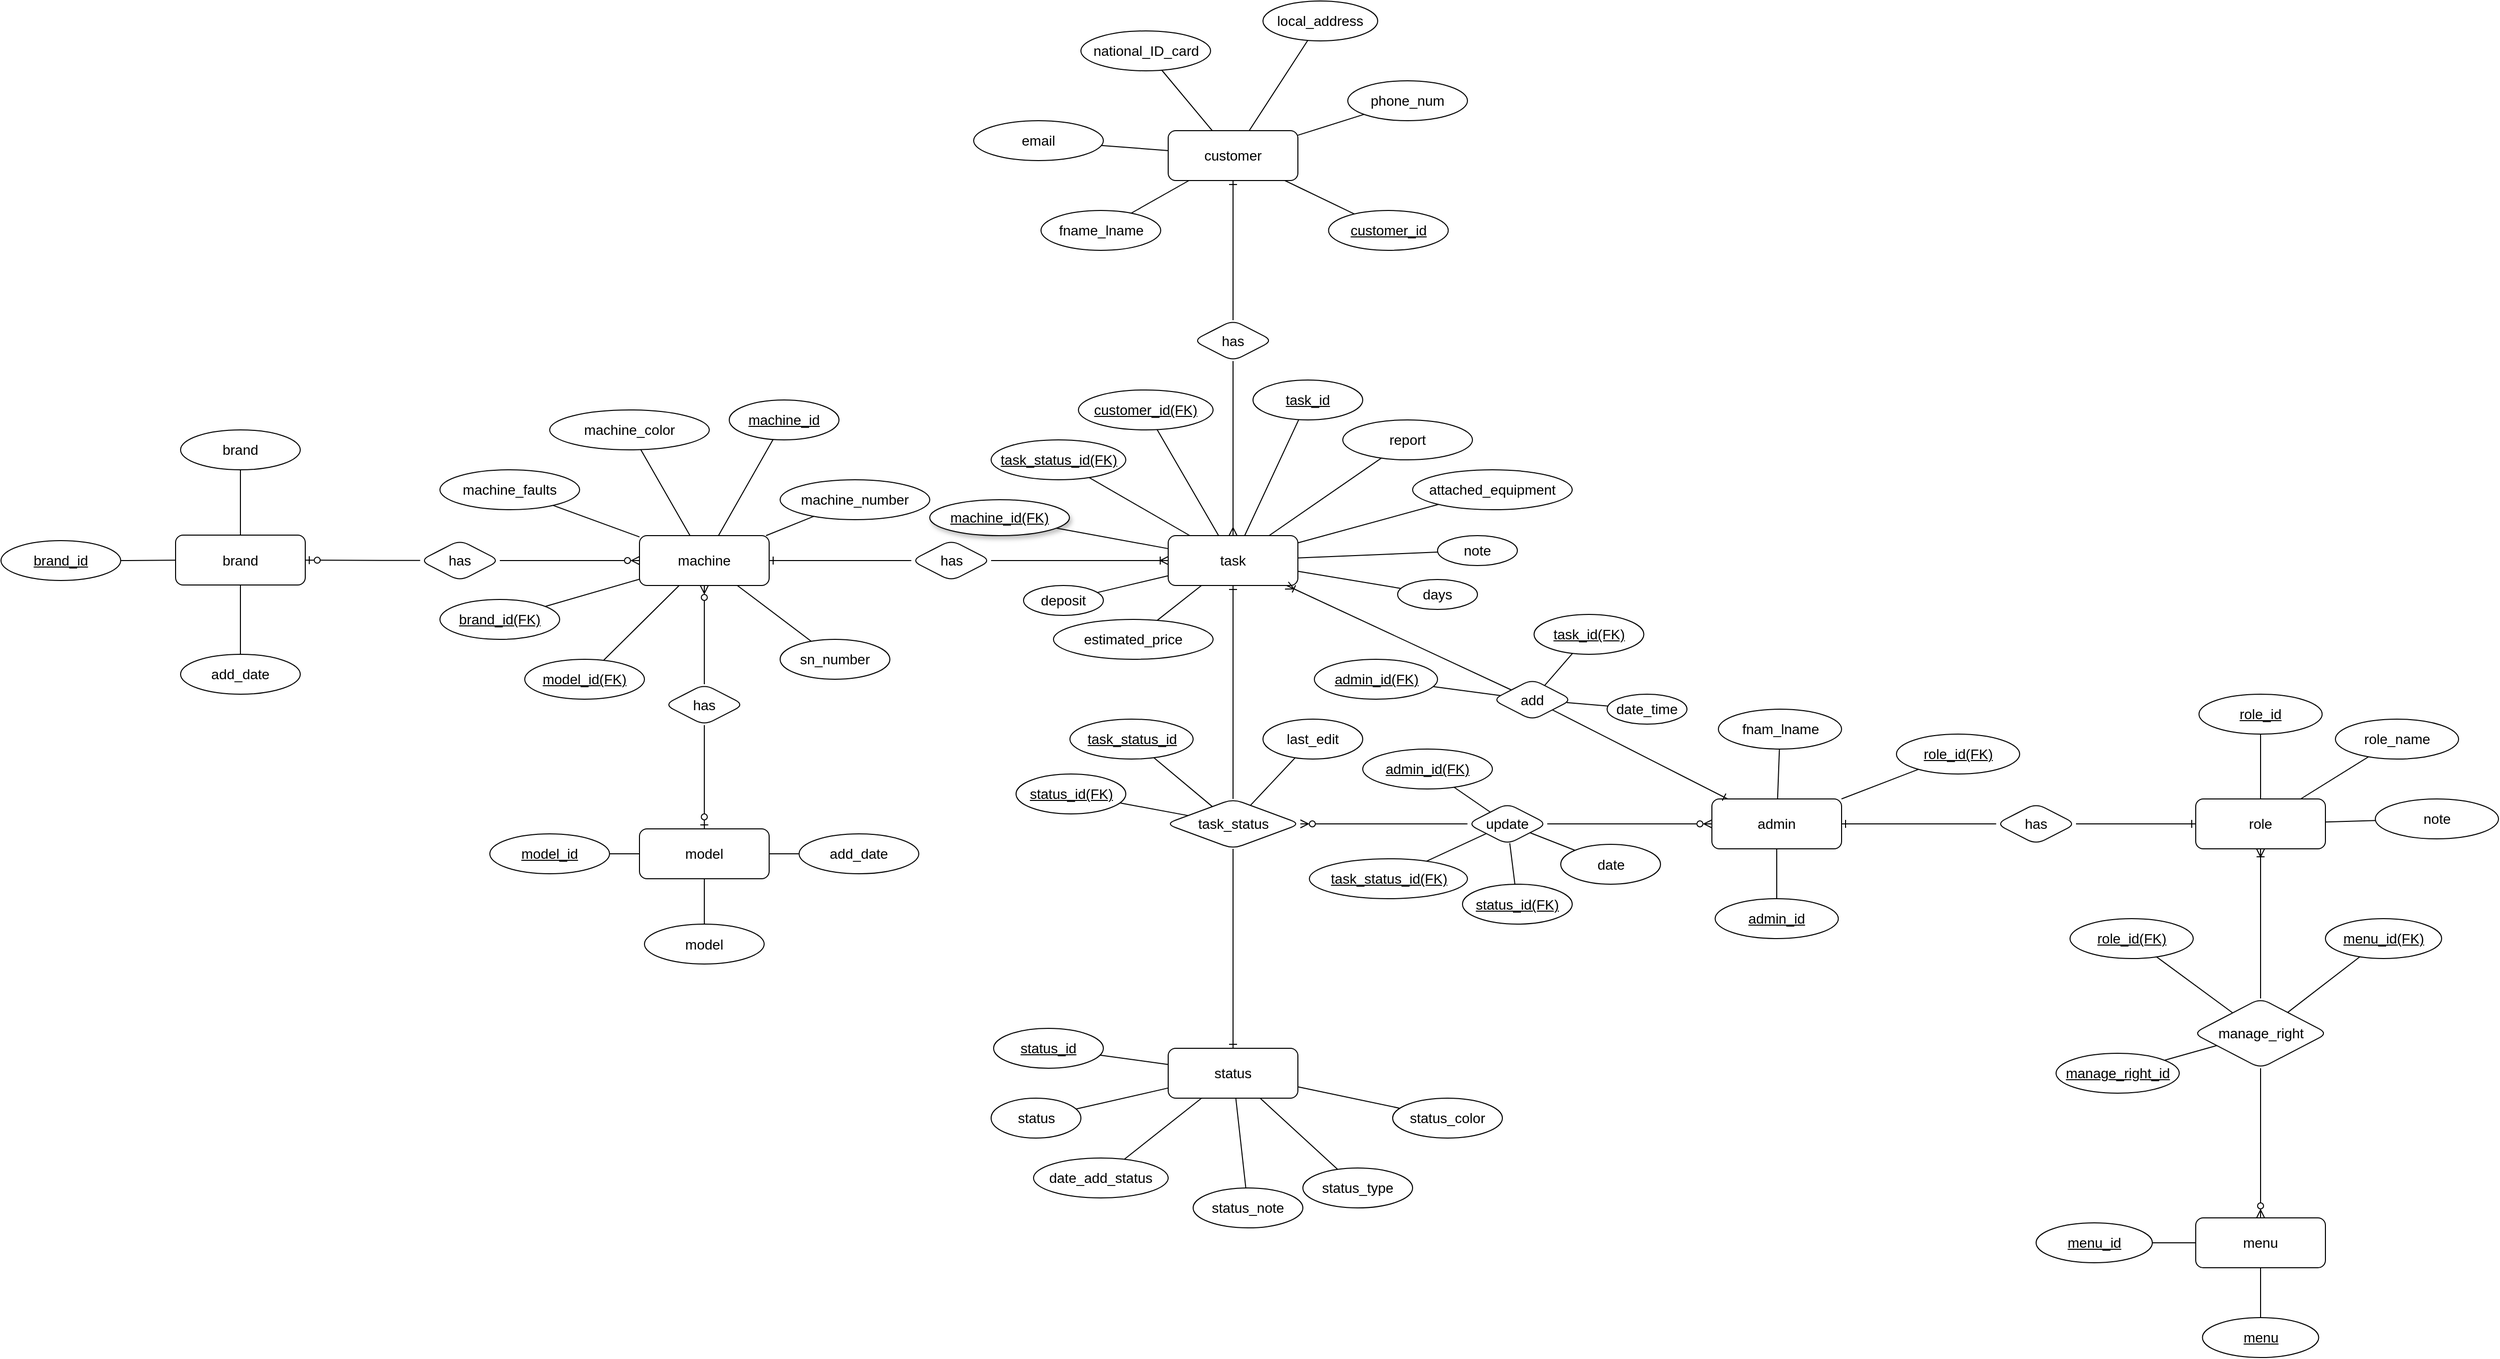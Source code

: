 <mxfile version="24.8.3">
  <diagram name="หน้า-1" id="bEHStn2Qp7AXo9cLhg0g">
    <mxGraphModel dx="3163" dy="2046" grid="1" gridSize="10" guides="1" tooltips="1" connect="1" arrows="1" fold="1" page="1" pageScale="1" pageWidth="827" pageHeight="1169" math="0" shadow="0">
      <root>
        <mxCell id="0" />
        <mxCell id="1" parent="0" />
        <mxCell id="3nT-7Pns8KFiEZO97VZz-51" style="rounded=0;orthogonalLoop=1;jettySize=auto;html=1;startArrow=ERone;startFill=0;endArrow=none;endFill=0;" parent="1" source="3nT-7Pns8KFiEZO97VZz-2" target="3nT-7Pns8KFiEZO97VZz-40" edge="1">
          <mxGeometry relative="1" as="geometry" />
        </mxCell>
        <mxCell id="3nT-7Pns8KFiEZO97VZz-2" value="machine" style="rounded=1;whiteSpace=wrap;html=1;fontSize=14;" parent="1" vertex="1">
          <mxGeometry x="-820" y="-574" width="130" height="50" as="geometry" />
        </mxCell>
        <mxCell id="3nT-7Pns8KFiEZO97VZz-20" style="rounded=0;orthogonalLoop=1;jettySize=auto;html=1;endArrow=none;endFill=0;" parent="1" source="3nT-7Pns8KFiEZO97VZz-3" target="3nT-7Pns8KFiEZO97VZz-2" edge="1">
          <mxGeometry relative="1" as="geometry" />
        </mxCell>
        <mxCell id="3nT-7Pns8KFiEZO97VZz-3" value="brand_id(FK)" style="ellipse;whiteSpace=wrap;html=1;fontSize=14;fontStyle=4" parent="1" vertex="1">
          <mxGeometry x="-1020" y="-510" width="120" height="40" as="geometry" />
        </mxCell>
        <mxCell id="3nT-7Pns8KFiEZO97VZz-21" style="rounded=0;orthogonalLoop=1;jettySize=auto;html=1;endArrow=none;endFill=0;" parent="1" source="3nT-7Pns8KFiEZO97VZz-7" target="3nT-7Pns8KFiEZO97VZz-2" edge="1">
          <mxGeometry relative="1" as="geometry" />
        </mxCell>
        <mxCell id="3nT-7Pns8KFiEZO97VZz-7" value="model_id(FK)" style="ellipse;whiteSpace=wrap;html=1;fontSize=14;fontStyle=4" parent="1" vertex="1">
          <mxGeometry x="-935" y="-450" width="120" height="40" as="geometry" />
        </mxCell>
        <mxCell id="3nT-7Pns8KFiEZO97VZz-56" style="rounded=0;orthogonalLoop=1;jettySize=auto;html=1;endArrow=none;endFill=0;" parent="1" source="3nT-7Pns8KFiEZO97VZz-8" target="3nT-7Pns8KFiEZO97VZz-28" edge="1">
          <mxGeometry relative="1" as="geometry" />
        </mxCell>
        <mxCell id="3nT-7Pns8KFiEZO97VZz-8" value="report" style="ellipse;whiteSpace=wrap;html=1;fontSize=14;" parent="1" vertex="1">
          <mxGeometry x="-115" y="-690" width="130" height="40" as="geometry" />
        </mxCell>
        <mxCell id="3nT-7Pns8KFiEZO97VZz-47" style="rounded=0;orthogonalLoop=1;jettySize=auto;html=1;endArrow=none;endFill=0;startArrow=ERone;startFill=0;" parent="1" source="3nT-7Pns8KFiEZO97VZz-9" target="3nT-7Pns8KFiEZO97VZz-45" edge="1">
          <mxGeometry relative="1" as="geometry" />
        </mxCell>
        <mxCell id="3nT-7Pns8KFiEZO97VZz-9" value="customer" style="rounded=1;whiteSpace=wrap;html=1;fontSize=14;" parent="1" vertex="1">
          <mxGeometry x="-290" y="-980" width="130" height="50" as="geometry" />
        </mxCell>
        <mxCell id="3nT-7Pns8KFiEZO97VZz-17" style="rounded=0;orthogonalLoop=1;jettySize=auto;html=1;endArrow=none;endFill=0;" parent="1" source="3nT-7Pns8KFiEZO97VZz-10" target="3nT-7Pns8KFiEZO97VZz-9" edge="1">
          <mxGeometry relative="1" as="geometry" />
        </mxCell>
        <mxCell id="3nT-7Pns8KFiEZO97VZz-10" value="phone_num" style="ellipse;whiteSpace=wrap;html=1;fontSize=14;" parent="1" vertex="1">
          <mxGeometry x="-110" y="-1030" width="120" height="40" as="geometry" />
        </mxCell>
        <mxCell id="3nT-7Pns8KFiEZO97VZz-16" style="rounded=0;orthogonalLoop=1;jettySize=auto;html=1;endArrow=none;endFill=0;" parent="1" source="3nT-7Pns8KFiEZO97VZz-11" target="3nT-7Pns8KFiEZO97VZz-9" edge="1">
          <mxGeometry relative="1" as="geometry" />
        </mxCell>
        <mxCell id="3nT-7Pns8KFiEZO97VZz-11" value="fname_lname" style="ellipse;whiteSpace=wrap;html=1;fontSize=14;" parent="1" vertex="1">
          <mxGeometry x="-417.5" y="-900" width="120" height="40" as="geometry" />
        </mxCell>
        <mxCell id="3nT-7Pns8KFiEZO97VZz-19" style="rounded=0;orthogonalLoop=1;jettySize=auto;html=1;endArrow=none;endFill=0;" parent="1" source="3nT-7Pns8KFiEZO97VZz-12" target="3nT-7Pns8KFiEZO97VZz-9" edge="1">
          <mxGeometry relative="1" as="geometry" />
        </mxCell>
        <mxCell id="3nT-7Pns8KFiEZO97VZz-12" value="national_ID_card" style="ellipse;whiteSpace=wrap;html=1;fontSize=14;" parent="1" vertex="1">
          <mxGeometry x="-377.5" y="-1080" width="130" height="40" as="geometry" />
        </mxCell>
        <mxCell id="3nT-7Pns8KFiEZO97VZz-18" style="rounded=0;orthogonalLoop=1;jettySize=auto;html=1;endArrow=none;endFill=0;" parent="1" source="3nT-7Pns8KFiEZO97VZz-13" target="3nT-7Pns8KFiEZO97VZz-9" edge="1">
          <mxGeometry relative="1" as="geometry" />
        </mxCell>
        <mxCell id="3nT-7Pns8KFiEZO97VZz-13" value="email" style="ellipse;whiteSpace=wrap;html=1;fontSize=14;" parent="1" vertex="1">
          <mxGeometry x="-485" y="-990" width="130" height="40" as="geometry" />
        </mxCell>
        <mxCell id="3nT-7Pns8KFiEZO97VZz-15" style="rounded=0;orthogonalLoop=1;jettySize=auto;html=1;endArrow=none;endFill=0;" parent="1" source="3nT-7Pns8KFiEZO97VZz-14" target="3nT-7Pns8KFiEZO97VZz-9" edge="1">
          <mxGeometry relative="1" as="geometry" />
        </mxCell>
        <mxCell id="3nT-7Pns8KFiEZO97VZz-14" value="customer_id" style="ellipse;whiteSpace=wrap;html=1;fontSize=14;fontStyle=4" parent="1" vertex="1">
          <mxGeometry x="-129.25" y="-900" width="120" height="40" as="geometry" />
        </mxCell>
        <mxCell id="3nT-7Pns8KFiEZO97VZz-24" style="rounded=0;orthogonalLoop=1;jettySize=auto;html=1;endArrow=none;endFill=0;" parent="1" source="3nT-7Pns8KFiEZO97VZz-23" target="3nT-7Pns8KFiEZO97VZz-2" edge="1">
          <mxGeometry relative="1" as="geometry" />
        </mxCell>
        <mxCell id="3nT-7Pns8KFiEZO97VZz-23" value="machine_number" style="ellipse;whiteSpace=wrap;html=1;fontSize=14;" parent="1" vertex="1">
          <mxGeometry x="-679" y="-630" width="150" height="40" as="geometry" />
        </mxCell>
        <mxCell id="3nT-7Pns8KFiEZO97VZz-26" style="rounded=0;orthogonalLoop=1;jettySize=auto;html=1;endArrow=none;endFill=0;" parent="1" source="3nT-7Pns8KFiEZO97VZz-25" target="3nT-7Pns8KFiEZO97VZz-2" edge="1">
          <mxGeometry relative="1" as="geometry" />
        </mxCell>
        <mxCell id="3nT-7Pns8KFiEZO97VZz-25" value="sn_number" style="ellipse;whiteSpace=wrap;html=1;fontSize=14;" parent="1" vertex="1">
          <mxGeometry x="-679" y="-470" width="110" height="40" as="geometry" />
        </mxCell>
        <mxCell id="G6W3cMWP_NpYP4Xh2rJ1-15" style="edgeStyle=none;rounded=0;orthogonalLoop=1;jettySize=auto;html=1;endArrow=none;endFill=0;" parent="1" source="3nT-7Pns8KFiEZO97VZz-27" target="3nT-7Pns8KFiEZO97VZz-28" edge="1">
          <mxGeometry relative="1" as="geometry" />
        </mxCell>
        <mxCell id="3nT-7Pns8KFiEZO97VZz-27" value="attached_equipment" style="ellipse;whiteSpace=wrap;html=1;fontSize=14;" parent="1" vertex="1">
          <mxGeometry x="-45" y="-640" width="160" height="40" as="geometry" />
        </mxCell>
        <mxCell id="3nT-7Pns8KFiEZO97VZz-65" style="rounded=0;orthogonalLoop=1;jettySize=auto;html=1;startArrow=ERone;startFill=0;endArrow=none;endFill=0;" parent="1" source="3nT-7Pns8KFiEZO97VZz-28" target="3nT-7Pns8KFiEZO97VZz-62" edge="1">
          <mxGeometry relative="1" as="geometry" />
        </mxCell>
        <mxCell id="3nT-7Pns8KFiEZO97VZz-28" value="task" style="rounded=1;whiteSpace=wrap;html=1;fontSize=14;" parent="1" vertex="1">
          <mxGeometry x="-290" y="-574" width="130" height="50" as="geometry" />
        </mxCell>
        <mxCell id="3nT-7Pns8KFiEZO97VZz-31" style="rounded=0;orthogonalLoop=1;jettySize=auto;html=1;endArrow=none;endFill=0;" parent="1" source="3nT-7Pns8KFiEZO97VZz-30" target="3nT-7Pns8KFiEZO97VZz-2" edge="1">
          <mxGeometry relative="1" as="geometry" />
        </mxCell>
        <mxCell id="3nT-7Pns8KFiEZO97VZz-30" value="&lt;div style=&quot;text-align: start;&quot;&gt;machine_faults&lt;br&gt;&lt;/div&gt;" style="ellipse;whiteSpace=wrap;html=1;fontSize=14;" parent="1" vertex="1">
          <mxGeometry x="-1020" y="-640" width="140" height="40" as="geometry" />
        </mxCell>
        <mxCell id="3nT-7Pns8KFiEZO97VZz-34" style="rounded=0;orthogonalLoop=1;jettySize=auto;html=1;endArrow=none;endFill=0;" parent="1" source="3nT-7Pns8KFiEZO97VZz-32" target="3nT-7Pns8KFiEZO97VZz-2" edge="1">
          <mxGeometry relative="1" as="geometry" />
        </mxCell>
        <mxCell id="3nT-7Pns8KFiEZO97VZz-32" value="machine_id" style="ellipse;whiteSpace=wrap;html=1;fontSize=14;fontStyle=4" parent="1" vertex="1">
          <mxGeometry x="-730" y="-710" width="110" height="40" as="geometry" />
        </mxCell>
        <mxCell id="3nT-7Pns8KFiEZO97VZz-37" style="rounded=0;orthogonalLoop=1;jettySize=auto;html=1;endArrow=none;endFill=0;" parent="1" source="3nT-7Pns8KFiEZO97VZz-35" target="3nT-7Pns8KFiEZO97VZz-28" edge="1">
          <mxGeometry relative="1" as="geometry" />
        </mxCell>
        <mxCell id="3nT-7Pns8KFiEZO97VZz-35" value="task_id" style="ellipse;whiteSpace=wrap;html=1;fontSize=14;fontStyle=4" parent="1" vertex="1">
          <mxGeometry x="-205" y="-730" width="110" height="40" as="geometry" />
        </mxCell>
        <mxCell id="3nT-7Pns8KFiEZO97VZz-39" style="rounded=0;orthogonalLoop=1;jettySize=auto;html=1;endArrow=none;endFill=0;" parent="1" source="3nT-7Pns8KFiEZO97VZz-38" target="3nT-7Pns8KFiEZO97VZz-2" edge="1">
          <mxGeometry relative="1" as="geometry" />
        </mxCell>
        <mxCell id="3nT-7Pns8KFiEZO97VZz-38" value="machine_color" style="ellipse;whiteSpace=wrap;html=1;fontSize=14;" parent="1" vertex="1">
          <mxGeometry x="-910" y="-700" width="160" height="40" as="geometry" />
        </mxCell>
        <mxCell id="3nT-7Pns8KFiEZO97VZz-42" style="rounded=0;orthogonalLoop=1;jettySize=auto;html=1;endArrow=ERoneToMany;endFill=0;" parent="1" source="3nT-7Pns8KFiEZO97VZz-40" target="3nT-7Pns8KFiEZO97VZz-28" edge="1">
          <mxGeometry relative="1" as="geometry" />
        </mxCell>
        <mxCell id="3nT-7Pns8KFiEZO97VZz-40" value="has" style="rhombus;whiteSpace=wrap;html=1;fontSize=14;rounded=1;" parent="1" vertex="1">
          <mxGeometry x="-547.5" y="-569.5" width="80" height="41" as="geometry" />
        </mxCell>
        <mxCell id="3nT-7Pns8KFiEZO97VZz-58" style="rounded=0;orthogonalLoop=1;jettySize=auto;html=1;endArrow=none;endFill=0;" parent="1" source="3nT-7Pns8KFiEZO97VZz-43" target="3nT-7Pns8KFiEZO97VZz-28" edge="1">
          <mxGeometry relative="1" as="geometry" />
        </mxCell>
        <mxCell id="3nT-7Pns8KFiEZO97VZz-43" value="note" style="ellipse;whiteSpace=wrap;html=1;fontSize=14;" parent="1" vertex="1">
          <mxGeometry x="-20" y="-574" width="80" height="30" as="geometry" />
        </mxCell>
        <mxCell id="3nT-7Pns8KFiEZO97VZz-48" style="rounded=0;orthogonalLoop=1;jettySize=auto;html=1;endArrow=ERmany;endFill=0;" parent="1" source="3nT-7Pns8KFiEZO97VZz-45" target="3nT-7Pns8KFiEZO97VZz-28" edge="1">
          <mxGeometry relative="1" as="geometry" />
        </mxCell>
        <mxCell id="3nT-7Pns8KFiEZO97VZz-45" value="has" style="rhombus;whiteSpace=wrap;html=1;fontSize=14;rounded=1;" parent="1" vertex="1">
          <mxGeometry x="-265" y="-790" width="80" height="41" as="geometry" />
        </mxCell>
        <mxCell id="3nT-7Pns8KFiEZO97VZz-54" style="rounded=0;orthogonalLoop=1;jettySize=auto;html=1;endArrow=none;endFill=0;" parent="1" source="3nT-7Pns8KFiEZO97VZz-49" target="3nT-7Pns8KFiEZO97VZz-28" edge="1">
          <mxGeometry relative="1" as="geometry" />
        </mxCell>
        <mxCell id="3nT-7Pns8KFiEZO97VZz-49" value="machine_id(FK)" style="ellipse;whiteSpace=wrap;html=1;fontSize=14;fontStyle=4;shadow=1;" parent="1" vertex="1">
          <mxGeometry x="-529" y="-610" width="140" height="36" as="geometry" />
        </mxCell>
        <mxCell id="3nT-7Pns8KFiEZO97VZz-59" style="rounded=0;orthogonalLoop=1;jettySize=auto;html=1;endArrow=none;endFill=0;" parent="1" source="3nT-7Pns8KFiEZO97VZz-52" target="3nT-7Pns8KFiEZO97VZz-28" edge="1">
          <mxGeometry relative="1" as="geometry" />
        </mxCell>
        <mxCell id="3nT-7Pns8KFiEZO97VZz-52" value="estimated_price" style="ellipse;whiteSpace=wrap;html=1;fontSize=14;" parent="1" vertex="1">
          <mxGeometry x="-405" y="-490" width="160" height="40" as="geometry" />
        </mxCell>
        <mxCell id="3nT-7Pns8KFiEZO97VZz-55" style="rounded=0;orthogonalLoop=1;jettySize=auto;html=1;endArrow=none;endFill=0;" parent="1" source="3nT-7Pns8KFiEZO97VZz-53" target="3nT-7Pns8KFiEZO97VZz-28" edge="1">
          <mxGeometry relative="1" as="geometry" />
        </mxCell>
        <mxCell id="3nT-7Pns8KFiEZO97VZz-53" value="customer_id(FK)" style="ellipse;whiteSpace=wrap;html=1;fontSize=14;fontStyle=4" parent="1" vertex="1">
          <mxGeometry x="-380" y="-720" width="135" height="40" as="geometry" />
        </mxCell>
        <mxCell id="3nT-7Pns8KFiEZO97VZz-62" value="task_status" style="rhombus;whiteSpace=wrap;html=1;fontSize=14;rounded=1;" parent="1" vertex="1">
          <mxGeometry x="-292.5" y="-310" width="135" height="50" as="geometry" />
        </mxCell>
        <mxCell id="3nT-7Pns8KFiEZO97VZz-66" value="status" style="rounded=1;whiteSpace=wrap;html=1;fontSize=14;" parent="1" vertex="1">
          <mxGeometry x="-290" y="-60" width="130" height="50" as="geometry" />
        </mxCell>
        <mxCell id="3nT-7Pns8KFiEZO97VZz-70" style="rounded=0;orthogonalLoop=1;jettySize=auto;html=1;endArrow=ERone;endFill=0;" parent="1" source="3nT-7Pns8KFiEZO97VZz-62" target="3nT-7Pns8KFiEZO97VZz-66" edge="1">
          <mxGeometry relative="1" as="geometry">
            <mxPoint x="-225" y="-109" as="sourcePoint" />
          </mxGeometry>
        </mxCell>
        <mxCell id="3nT-7Pns8KFiEZO97VZz-72" style="rounded=0;orthogonalLoop=1;jettySize=auto;html=1;endArrow=none;endFill=0;" parent="1" source="3nT-7Pns8KFiEZO97VZz-71" target="3nT-7Pns8KFiEZO97VZz-66" edge="1">
          <mxGeometry relative="1" as="geometry" />
        </mxCell>
        <mxCell id="3nT-7Pns8KFiEZO97VZz-71" value="status_id" style="ellipse;whiteSpace=wrap;html=1;fontSize=14;fontStyle=4" parent="1" vertex="1">
          <mxGeometry x="-465" y="-80" width="110" height="40" as="geometry" />
        </mxCell>
        <mxCell id="3nT-7Pns8KFiEZO97VZz-74" style="rounded=0;orthogonalLoop=1;jettySize=auto;html=1;endArrow=none;endFill=0;" parent="1" source="3nT-7Pns8KFiEZO97VZz-73" target="3nT-7Pns8KFiEZO97VZz-62" edge="1">
          <mxGeometry relative="1" as="geometry">
            <mxPoint x="-290" y="-263.556" as="targetPoint" />
          </mxGeometry>
        </mxCell>
        <mxCell id="3nT-7Pns8KFiEZO97VZz-73" value="status_id(FK)" style="ellipse;whiteSpace=wrap;html=1;fontSize=14;fontStyle=4" parent="1" vertex="1">
          <mxGeometry x="-442.5" y="-335" width="110" height="40" as="geometry" />
        </mxCell>
        <mxCell id="3nT-7Pns8KFiEZO97VZz-98" style="edgeStyle=none;rounded=0;orthogonalLoop=1;jettySize=auto;html=1;endArrow=none;endFill=0;" parent="1" source="3nT-7Pns8KFiEZO97VZz-75" target="3nT-7Pns8KFiEZO97VZz-28" edge="1">
          <mxGeometry relative="1" as="geometry" />
        </mxCell>
        <mxCell id="3nT-7Pns8KFiEZO97VZz-75" value="task_status_id(FK)" style="ellipse;whiteSpace=wrap;html=1;fontSize=14;fontStyle=4" parent="1" vertex="1">
          <mxGeometry x="-467.5" y="-670" width="135" height="40" as="geometry" />
        </mxCell>
        <mxCell id="3nT-7Pns8KFiEZO97VZz-77" style="rounded=0;orthogonalLoop=1;jettySize=auto;html=1;endArrow=none;endFill=0;" parent="1" source="3nT-7Pns8KFiEZO97VZz-76" target="3nT-7Pns8KFiEZO97VZz-62" edge="1">
          <mxGeometry relative="1" as="geometry">
            <mxPoint x="-284.583" y="-290" as="targetPoint" />
          </mxGeometry>
        </mxCell>
        <mxCell id="3nT-7Pns8KFiEZO97VZz-76" value="task_status_id" style="ellipse;whiteSpace=wrap;html=1;fontSize=14;fontStyle=4" parent="1" vertex="1">
          <mxGeometry x="-388.5" y="-390" width="123.5" height="40" as="geometry" />
        </mxCell>
        <mxCell id="3nT-7Pns8KFiEZO97VZz-79" style="rounded=0;orthogonalLoop=1;jettySize=auto;html=1;endArrow=none;endFill=0;" parent="1" source="3nT-7Pns8KFiEZO97VZz-78" target="3nT-7Pns8KFiEZO97VZz-66" edge="1">
          <mxGeometry relative="1" as="geometry" />
        </mxCell>
        <mxCell id="3nT-7Pns8KFiEZO97VZz-78" value="status" style="ellipse;whiteSpace=wrap;html=1;fontSize=14;fontStyle=0" parent="1" vertex="1">
          <mxGeometry x="-467.5" y="-10" width="90" height="40" as="geometry" />
        </mxCell>
        <mxCell id="3nT-7Pns8KFiEZO97VZz-81" style="edgeStyle=none;rounded=0;orthogonalLoop=1;jettySize=auto;html=1;endArrow=none;endFill=0;" parent="1" source="3nT-7Pns8KFiEZO97VZz-80" target="3nT-7Pns8KFiEZO97VZz-66" edge="1">
          <mxGeometry relative="1" as="geometry" />
        </mxCell>
        <mxCell id="3nT-7Pns8KFiEZO97VZz-80" value="status_note" style="ellipse;whiteSpace=wrap;html=1;fontSize=14;fontStyle=0" parent="1" vertex="1">
          <mxGeometry x="-265" y="80" width="110" height="40" as="geometry" />
        </mxCell>
        <mxCell id="3nT-7Pns8KFiEZO97VZz-83" style="edgeStyle=none;rounded=0;orthogonalLoop=1;jettySize=auto;html=1;endArrow=none;endFill=0;" parent="1" source="3nT-7Pns8KFiEZO97VZz-82" target="3nT-7Pns8KFiEZO97VZz-66" edge="1">
          <mxGeometry relative="1" as="geometry" />
        </mxCell>
        <mxCell id="3nT-7Pns8KFiEZO97VZz-82" value="date_add_status" style="ellipse;whiteSpace=wrap;html=1;fontSize=14;fontStyle=0" parent="1" vertex="1">
          <mxGeometry x="-425" y="50" width="135" height="40" as="geometry" />
        </mxCell>
        <mxCell id="3nT-7Pns8KFiEZO97VZz-88" style="edgeStyle=none;rounded=0;orthogonalLoop=1;jettySize=auto;html=1;endArrow=none;endFill=0;" parent="1" source="3nT-7Pns8KFiEZO97VZz-86" target="3nT-7Pns8KFiEZO97VZz-66" edge="1">
          <mxGeometry relative="1" as="geometry" />
        </mxCell>
        <mxCell id="3nT-7Pns8KFiEZO97VZz-86" value="status_type" style="ellipse;whiteSpace=wrap;html=1;fontSize=14;fontStyle=0" parent="1" vertex="1">
          <mxGeometry x="-155" y="60" width="110" height="40" as="geometry" />
        </mxCell>
        <mxCell id="3nT-7Pns8KFiEZO97VZz-90" style="edgeStyle=none;rounded=0;orthogonalLoop=1;jettySize=auto;html=1;endArrow=none;endFill=0;" parent="1" source="3nT-7Pns8KFiEZO97VZz-89" target="3nT-7Pns8KFiEZO97VZz-66" edge="1">
          <mxGeometry relative="1" as="geometry" />
        </mxCell>
        <mxCell id="3nT-7Pns8KFiEZO97VZz-89" value="status_color" style="ellipse;whiteSpace=wrap;html=1;fontSize=14;fontStyle=0" parent="1" vertex="1">
          <mxGeometry x="-65" y="-10" width="110" height="40" as="geometry" />
        </mxCell>
        <mxCell id="3nT-7Pns8KFiEZO97VZz-92" style="edgeStyle=none;rounded=0;orthogonalLoop=1;jettySize=auto;html=1;endArrow=none;endFill=0;" parent="1" source="3nT-7Pns8KFiEZO97VZz-91" target="3nT-7Pns8KFiEZO97VZz-62" edge="1">
          <mxGeometry relative="1" as="geometry" />
        </mxCell>
        <mxCell id="3nT-7Pns8KFiEZO97VZz-91" value="last_edit" style="ellipse;whiteSpace=wrap;html=1;fontSize=14;fontStyle=0" parent="1" vertex="1">
          <mxGeometry x="-195" y="-390" width="100" height="40" as="geometry" />
        </mxCell>
        <mxCell id="3nT-7Pns8KFiEZO97VZz-95" style="edgeStyle=none;rounded=0;orthogonalLoop=1;jettySize=auto;html=1;endArrow=none;endFill=0;" parent="1" source="3nT-7Pns8KFiEZO97VZz-94" target="3nT-7Pns8KFiEZO97VZz-28" edge="1">
          <mxGeometry relative="1" as="geometry" />
        </mxCell>
        <mxCell id="3nT-7Pns8KFiEZO97VZz-94" value="deposit" style="ellipse;whiteSpace=wrap;html=1;fontSize=14;" parent="1" vertex="1">
          <mxGeometry x="-435" y="-524" width="80" height="30" as="geometry" />
        </mxCell>
        <mxCell id="3nT-7Pns8KFiEZO97VZz-97" style="edgeStyle=none;rounded=0;orthogonalLoop=1;jettySize=auto;html=1;endArrow=none;endFill=0;" parent="1" source="3nT-7Pns8KFiEZO97VZz-96" target="3nT-7Pns8KFiEZO97VZz-28" edge="1">
          <mxGeometry relative="1" as="geometry" />
        </mxCell>
        <mxCell id="3nT-7Pns8KFiEZO97VZz-96" value="days" style="ellipse;whiteSpace=wrap;html=1;fontSize=14;" parent="1" vertex="1">
          <mxGeometry x="-60" y="-530" width="80" height="30" as="geometry" />
        </mxCell>
        <mxCell id="3nT-7Pns8KFiEZO97VZz-101" value="admin" style="rounded=1;whiteSpace=wrap;html=1;fontSize=14;" parent="1" vertex="1">
          <mxGeometry x="255" y="-310" width="130" height="50" as="geometry" />
        </mxCell>
        <mxCell id="3nT-7Pns8KFiEZO97VZz-146" style="edgeStyle=none;rounded=0;orthogonalLoop=1;jettySize=auto;html=1;endArrow=none;endFill=0;" parent="1" source="3nT-7Pns8KFiEZO97VZz-102" target="3nT-7Pns8KFiEZO97VZz-111" edge="1">
          <mxGeometry relative="1" as="geometry" />
        </mxCell>
        <mxCell id="3nT-7Pns8KFiEZO97VZz-102" value="admin_id(FK)" style="ellipse;whiteSpace=wrap;html=1;fontSize=14;fontStyle=4" parent="1" vertex="1">
          <mxGeometry x="-95" y="-360" width="130" height="40" as="geometry" />
        </mxCell>
        <mxCell id="3nT-7Pns8KFiEZO97VZz-108" style="edgeStyle=none;rounded=0;orthogonalLoop=1;jettySize=auto;html=1;endArrow=none;endFill=0;" parent="1" source="3nT-7Pns8KFiEZO97VZz-105" target="3nT-7Pns8KFiEZO97VZz-101" edge="1">
          <mxGeometry relative="1" as="geometry" />
        </mxCell>
        <mxCell id="3nT-7Pns8KFiEZO97VZz-105" value="admin_id" style="ellipse;whiteSpace=wrap;html=1;fontSize=14;fontStyle=4" parent="1" vertex="1">
          <mxGeometry x="258.25" y="-210" width="123.5" height="40" as="geometry" />
        </mxCell>
        <mxCell id="3nT-7Pns8KFiEZO97VZz-109" style="edgeStyle=none;rounded=0;orthogonalLoop=1;jettySize=auto;html=1;endArrow=none;endFill=0;" parent="1" source="3nT-7Pns8KFiEZO97VZz-106" target="3nT-7Pns8KFiEZO97VZz-101" edge="1">
          <mxGeometry relative="1" as="geometry" />
        </mxCell>
        <mxCell id="3nT-7Pns8KFiEZO97VZz-106" value="fnam_lname" style="ellipse;whiteSpace=wrap;html=1;fontSize=14;fontStyle=0" parent="1" vertex="1">
          <mxGeometry x="261.5" y="-400" width="123.5" height="40" as="geometry" />
        </mxCell>
        <mxCell id="3nT-7Pns8KFiEZO97VZz-113" style="edgeStyle=none;rounded=0;orthogonalLoop=1;jettySize=auto;html=1;endArrow=ERzeroToMany;endFill=0;" parent="1" source="3nT-7Pns8KFiEZO97VZz-111" target="3nT-7Pns8KFiEZO97VZz-101" edge="1">
          <mxGeometry relative="1" as="geometry" />
        </mxCell>
        <mxCell id="3nT-7Pns8KFiEZO97VZz-114" style="edgeStyle=none;rounded=0;orthogonalLoop=1;jettySize=auto;html=1;endArrow=ERzeroToMany;endFill=0;" parent="1" source="3nT-7Pns8KFiEZO97VZz-111" target="3nT-7Pns8KFiEZO97VZz-62" edge="1">
          <mxGeometry relative="1" as="geometry" />
        </mxCell>
        <mxCell id="3nT-7Pns8KFiEZO97VZz-111" value="update" style="rhombus;whiteSpace=wrap;html=1;fontSize=14;rounded=1;" parent="1" vertex="1">
          <mxGeometry x="10" y="-305.5" width="80" height="41" as="geometry" />
        </mxCell>
        <mxCell id="3nT-7Pns8KFiEZO97VZz-116" style="edgeStyle=none;rounded=0;orthogonalLoop=1;jettySize=auto;html=1;endArrow=none;endFill=0;" parent="1" source="3nT-7Pns8KFiEZO97VZz-115" target="3nT-7Pns8KFiEZO97VZz-101" edge="1">
          <mxGeometry relative="1" as="geometry" />
        </mxCell>
        <mxCell id="3nT-7Pns8KFiEZO97VZz-115" value="role_id(FK)" style="ellipse;whiteSpace=wrap;html=1;fontSize=14;fontStyle=4" parent="1" vertex="1">
          <mxGeometry x="440" y="-375" width="123.5" height="40" as="geometry" />
        </mxCell>
        <mxCell id="3nT-7Pns8KFiEZO97VZz-117" value="role" style="rounded=1;whiteSpace=wrap;html=1;fontSize=14;" parent="1" vertex="1">
          <mxGeometry x="740" y="-310" width="130" height="50" as="geometry" />
        </mxCell>
        <mxCell id="3nT-7Pns8KFiEZO97VZz-119" style="edgeStyle=none;rounded=0;orthogonalLoop=1;jettySize=auto;html=1;endArrow=none;endFill=0;" parent="1" source="3nT-7Pns8KFiEZO97VZz-118" target="3nT-7Pns8KFiEZO97VZz-117" edge="1">
          <mxGeometry relative="1" as="geometry" />
        </mxCell>
        <mxCell id="3nT-7Pns8KFiEZO97VZz-118" value="role_id" style="ellipse;whiteSpace=wrap;html=1;fontSize=14;fontStyle=4" parent="1" vertex="1">
          <mxGeometry x="743.25" y="-415" width="123.5" height="40" as="geometry" />
        </mxCell>
        <mxCell id="3nT-7Pns8KFiEZO97VZz-122" style="edgeStyle=none;rounded=0;orthogonalLoop=1;jettySize=auto;html=1;endArrow=none;endFill=0;" parent="1" source="3nT-7Pns8KFiEZO97VZz-120" target="3nT-7Pns8KFiEZO97VZz-117" edge="1">
          <mxGeometry relative="1" as="geometry" />
        </mxCell>
        <mxCell id="3nT-7Pns8KFiEZO97VZz-120" value="role_name" style="ellipse;whiteSpace=wrap;html=1;fontSize=14;fontStyle=0" parent="1" vertex="1">
          <mxGeometry x="880" y="-390" width="123.5" height="40" as="geometry" />
        </mxCell>
        <mxCell id="3nT-7Pns8KFiEZO97VZz-124" style="edgeStyle=none;rounded=0;orthogonalLoop=1;jettySize=auto;html=1;endArrow=none;endFill=0;" parent="1" source="3nT-7Pns8KFiEZO97VZz-123" target="3nT-7Pns8KFiEZO97VZz-117" edge="1">
          <mxGeometry relative="1" as="geometry" />
        </mxCell>
        <mxCell id="3nT-7Pns8KFiEZO97VZz-123" value="note" style="ellipse;whiteSpace=wrap;html=1;fontSize=14;fontStyle=0" parent="1" vertex="1">
          <mxGeometry x="920" y="-310" width="123.5" height="40" as="geometry" />
        </mxCell>
        <mxCell id="3nT-7Pns8KFiEZO97VZz-128" style="edgeStyle=none;rounded=0;orthogonalLoop=1;jettySize=auto;html=1;endArrow=ERone;endFill=0;" parent="1" source="3nT-7Pns8KFiEZO97VZz-126" target="3nT-7Pns8KFiEZO97VZz-101" edge="1">
          <mxGeometry relative="1" as="geometry" />
        </mxCell>
        <mxCell id="3nT-7Pns8KFiEZO97VZz-129" style="edgeStyle=none;rounded=0;orthogonalLoop=1;jettySize=auto;html=1;endArrow=ERone;endFill=0;" parent="1" source="3nT-7Pns8KFiEZO97VZz-126" target="3nT-7Pns8KFiEZO97VZz-117" edge="1">
          <mxGeometry relative="1" as="geometry" />
        </mxCell>
        <mxCell id="3nT-7Pns8KFiEZO97VZz-126" value="has" style="rhombus;whiteSpace=wrap;html=1;fontSize=14;rounded=1;" parent="1" vertex="1">
          <mxGeometry x="540" y="-305.5" width="80" height="41" as="geometry" />
        </mxCell>
        <mxCell id="3nT-7Pns8KFiEZO97VZz-157" style="edgeStyle=none;rounded=0;orthogonalLoop=1;jettySize=auto;html=1;endArrow=none;endFill=0;" parent="1" source="3nT-7Pns8KFiEZO97VZz-132" target="3nT-7Pns8KFiEZO97VZz-160" edge="1">
          <mxGeometry relative="1" as="geometry">
            <mxPoint x="774.375" y="-85" as="targetPoint" />
          </mxGeometry>
        </mxCell>
        <mxCell id="3nT-7Pns8KFiEZO97VZz-132" value="manage_right_id" style="ellipse;whiteSpace=wrap;html=1;fontSize=14;fontStyle=4" parent="1" vertex="1">
          <mxGeometry x="600" y="-55" width="123.5" height="40" as="geometry" />
        </mxCell>
        <mxCell id="3nT-7Pns8KFiEZO97VZz-137" style="edgeStyle=none;rounded=0;orthogonalLoop=1;jettySize=auto;html=1;endArrow=ERoneToMany;endFill=0;" parent="1" source="3nT-7Pns8KFiEZO97VZz-136" target="3nT-7Pns8KFiEZO97VZz-28" edge="1">
          <mxGeometry relative="1" as="geometry" />
        </mxCell>
        <mxCell id="3nT-7Pns8KFiEZO97VZz-138" style="edgeStyle=none;rounded=0;orthogonalLoop=1;jettySize=auto;html=1;endArrow=ERone;endFill=0;" parent="1" source="3nT-7Pns8KFiEZO97VZz-136" target="3nT-7Pns8KFiEZO97VZz-101" edge="1">
          <mxGeometry relative="1" as="geometry" />
        </mxCell>
        <mxCell id="3nT-7Pns8KFiEZO97VZz-136" value="add" style="rhombus;whiteSpace=wrap;html=1;fontSize=14;rounded=1;" parent="1" vertex="1">
          <mxGeometry x="35" y="-430" width="80" height="41" as="geometry" />
        </mxCell>
        <mxCell id="3nT-7Pns8KFiEZO97VZz-143" style="edgeStyle=none;rounded=0;orthogonalLoop=1;jettySize=auto;html=1;endArrow=none;endFill=0;" parent="1" source="3nT-7Pns8KFiEZO97VZz-139" target="3nT-7Pns8KFiEZO97VZz-136" edge="1">
          <mxGeometry relative="1" as="geometry" />
        </mxCell>
        <mxCell id="3nT-7Pns8KFiEZO97VZz-139" value="task_id(FK)" style="ellipse;whiteSpace=wrap;html=1;fontSize=14;fontStyle=4" parent="1" vertex="1">
          <mxGeometry x="76.75" y="-495" width="110" height="40" as="geometry" />
        </mxCell>
        <mxCell id="3nT-7Pns8KFiEZO97VZz-142" style="edgeStyle=none;rounded=0;orthogonalLoop=1;jettySize=auto;html=1;endArrow=none;endFill=0;" parent="1" source="3nT-7Pns8KFiEZO97VZz-140" target="3nT-7Pns8KFiEZO97VZz-136" edge="1">
          <mxGeometry relative="1" as="geometry" />
        </mxCell>
        <mxCell id="3nT-7Pns8KFiEZO97VZz-140" value="admin_id(FK)" style="ellipse;whiteSpace=wrap;html=1;fontSize=14;fontStyle=4" parent="1" vertex="1">
          <mxGeometry x="-143.5" y="-450" width="123.5" height="40" as="geometry" />
        </mxCell>
        <mxCell id="3nT-7Pns8KFiEZO97VZz-145" style="edgeStyle=none;rounded=0;orthogonalLoop=1;jettySize=auto;html=1;endArrow=none;endFill=0;" parent="1" source="3nT-7Pns8KFiEZO97VZz-144" target="3nT-7Pns8KFiEZO97VZz-136" edge="1">
          <mxGeometry relative="1" as="geometry" />
        </mxCell>
        <mxCell id="3nT-7Pns8KFiEZO97VZz-144" value="date_time" style="ellipse;whiteSpace=wrap;html=1;fontSize=14;" parent="1" vertex="1">
          <mxGeometry x="150" y="-415" width="80" height="30" as="geometry" />
        </mxCell>
        <mxCell id="3nT-7Pns8KFiEZO97VZz-149" style="edgeStyle=none;rounded=0;orthogonalLoop=1;jettySize=auto;html=1;endArrow=none;endFill=0;" parent="1" source="3nT-7Pns8KFiEZO97VZz-148" target="3nT-7Pns8KFiEZO97VZz-111" edge="1">
          <mxGeometry relative="1" as="geometry" />
        </mxCell>
        <mxCell id="3nT-7Pns8KFiEZO97VZz-148" value="task_status_id(FK)" style="ellipse;whiteSpace=wrap;html=1;fontSize=14;fontStyle=4" parent="1" vertex="1">
          <mxGeometry x="-148.5" y="-250" width="158.5" height="40" as="geometry" />
        </mxCell>
        <mxCell id="3nT-7Pns8KFiEZO97VZz-152" style="edgeStyle=none;rounded=0;orthogonalLoop=1;jettySize=auto;html=1;endArrow=none;endFill=0;" parent="1" source="3nT-7Pns8KFiEZO97VZz-151" target="3nT-7Pns8KFiEZO97VZz-111" edge="1">
          <mxGeometry relative="1" as="geometry" />
        </mxCell>
        <mxCell id="3nT-7Pns8KFiEZO97VZz-151" value="status_id(FK)" style="ellipse;whiteSpace=wrap;html=1;fontSize=14;fontStyle=4" parent="1" vertex="1">
          <mxGeometry x="5" y="-224.5" width="110" height="40" as="geometry" />
        </mxCell>
        <mxCell id="3nT-7Pns8KFiEZO97VZz-154" style="edgeStyle=none;rounded=0;orthogonalLoop=1;jettySize=auto;html=1;endArrow=none;endFill=0;" parent="1" source="3nT-7Pns8KFiEZO97VZz-153" target="3nT-7Pns8KFiEZO97VZz-111" edge="1">
          <mxGeometry relative="1" as="geometry" />
        </mxCell>
        <mxCell id="3nT-7Pns8KFiEZO97VZz-153" value="date" style="ellipse;whiteSpace=wrap;html=1;fontSize=14;fontStyle=0" parent="1" vertex="1">
          <mxGeometry x="103.5" y="-264.5" width="100" height="40" as="geometry" />
        </mxCell>
        <mxCell id="3nT-7Pns8KFiEZO97VZz-156" style="edgeStyle=none;rounded=0;orthogonalLoop=1;jettySize=auto;html=1;endArrow=none;endFill=0;" parent="1" source="3nT-7Pns8KFiEZO97VZz-155" target="3nT-7Pns8KFiEZO97VZz-160" edge="1">
          <mxGeometry relative="1" as="geometry">
            <mxPoint x="740.25" y="-67.951" as="targetPoint" />
          </mxGeometry>
        </mxCell>
        <mxCell id="3nT-7Pns8KFiEZO97VZz-155" value="role_id(FK)" style="ellipse;whiteSpace=wrap;html=1;fontSize=14;fontStyle=4" parent="1" vertex="1">
          <mxGeometry x="614" y="-190" width="123.5" height="40" as="geometry" />
        </mxCell>
        <mxCell id="3nT-7Pns8KFiEZO97VZz-159" style="edgeStyle=none;rounded=0;orthogonalLoop=1;jettySize=auto;html=1;endArrow=none;endFill=0;" parent="1" source="3nT-7Pns8KFiEZO97VZz-158" target="3nT-7Pns8KFiEZO97VZz-160" edge="1">
          <mxGeometry relative="1" as="geometry">
            <mxPoint x="744.0" y="-35" as="targetPoint" />
          </mxGeometry>
        </mxCell>
        <mxCell id="3nT-7Pns8KFiEZO97VZz-158" value="menu_id(FK)" style="ellipse;whiteSpace=wrap;html=1;fontSize=14;fontStyle=4" parent="1" vertex="1">
          <mxGeometry x="870" y="-190" width="116.5" height="40" as="geometry" />
        </mxCell>
        <mxCell id="3nT-7Pns8KFiEZO97VZz-164" style="edgeStyle=none;rounded=0;orthogonalLoop=1;jettySize=auto;html=1;endArrow=ERoneToMany;endFill=0;" parent="1" source="3nT-7Pns8KFiEZO97VZz-160" target="3nT-7Pns8KFiEZO97VZz-117" edge="1">
          <mxGeometry relative="1" as="geometry" />
        </mxCell>
        <mxCell id="3nT-7Pns8KFiEZO97VZz-170" style="edgeStyle=none;rounded=0;orthogonalLoop=1;jettySize=auto;html=1;endArrow=ERzeroToMany;endFill=0;" parent="1" source="3nT-7Pns8KFiEZO97VZz-160" target="3nT-7Pns8KFiEZO97VZz-165" edge="1">
          <mxGeometry relative="1" as="geometry" />
        </mxCell>
        <mxCell id="3nT-7Pns8KFiEZO97VZz-160" value="manage_right" style="rhombus;whiteSpace=wrap;html=1;fontSize=14;rounded=1;" parent="1" vertex="1">
          <mxGeometry x="737.5" y="-110" width="135" height="70" as="geometry" />
        </mxCell>
        <mxCell id="3nT-7Pns8KFiEZO97VZz-165" value="menu" style="rounded=1;whiteSpace=wrap;html=1;fontSize=14;" parent="1" vertex="1">
          <mxGeometry x="740" y="110" width="130" height="50" as="geometry" />
        </mxCell>
        <mxCell id="3nT-7Pns8KFiEZO97VZz-167" style="edgeStyle=none;rounded=0;orthogonalLoop=1;jettySize=auto;html=1;endArrow=none;endFill=0;" parent="1" source="3nT-7Pns8KFiEZO97VZz-166" target="3nT-7Pns8KFiEZO97VZz-165" edge="1">
          <mxGeometry relative="1" as="geometry" />
        </mxCell>
        <mxCell id="3nT-7Pns8KFiEZO97VZz-166" value="menu_id" style="ellipse;whiteSpace=wrap;html=1;fontSize=14;fontStyle=4" parent="1" vertex="1">
          <mxGeometry x="580" y="115" width="116.5" height="40" as="geometry" />
        </mxCell>
        <mxCell id="3nT-7Pns8KFiEZO97VZz-169" style="edgeStyle=none;rounded=0;orthogonalLoop=1;jettySize=auto;html=1;endArrow=none;endFill=0;" parent="1" source="3nT-7Pns8KFiEZO97VZz-168" target="3nT-7Pns8KFiEZO97VZz-165" edge="1">
          <mxGeometry relative="1" as="geometry" />
        </mxCell>
        <mxCell id="3nT-7Pns8KFiEZO97VZz-168" value="menu" style="ellipse;whiteSpace=wrap;html=1;fontSize=14;fontStyle=4" parent="1" vertex="1">
          <mxGeometry x="746.75" y="210" width="116.5" height="40" as="geometry" />
        </mxCell>
        <mxCell id="G6W3cMWP_NpYP4Xh2rJ1-1" value="model" style="rounded=1;whiteSpace=wrap;html=1;fontSize=14;" parent="1" vertex="1">
          <mxGeometry x="-820" y="-280" width="130" height="50" as="geometry" />
        </mxCell>
        <mxCell id="G6W3cMWP_NpYP4Xh2rJ1-3" style="rounded=0;orthogonalLoop=1;jettySize=auto;html=1;endArrow=none;endFill=0;" parent="1" source="G6W3cMWP_NpYP4Xh2rJ1-2" target="3nT-7Pns8KFiEZO97VZz-9" edge="1">
          <mxGeometry relative="1" as="geometry" />
        </mxCell>
        <mxCell id="G6W3cMWP_NpYP4Xh2rJ1-2" value="local_address" style="ellipse;whiteSpace=wrap;html=1;fontSize=14;" parent="1" vertex="1">
          <mxGeometry x="-195" y="-1110" width="115" height="40" as="geometry" />
        </mxCell>
        <mxCell id="G6W3cMWP_NpYP4Xh2rJ1-5" style="rounded=0;orthogonalLoop=1;jettySize=auto;html=1;endArrow=none;endFill=0;" parent="1" source="G6W3cMWP_NpYP4Xh2rJ1-4" target="G6W3cMWP_NpYP4Xh2rJ1-1" edge="1">
          <mxGeometry relative="1" as="geometry" />
        </mxCell>
        <mxCell id="G6W3cMWP_NpYP4Xh2rJ1-4" value="model_id" style="ellipse;whiteSpace=wrap;html=1;fontSize=14;fontStyle=4" parent="1" vertex="1">
          <mxGeometry x="-970" y="-275" width="120" height="40" as="geometry" />
        </mxCell>
        <mxCell id="G6W3cMWP_NpYP4Xh2rJ1-7" style="edgeStyle=none;rounded=0;orthogonalLoop=1;jettySize=auto;html=1;endArrow=none;endFill=0;" parent="1" source="G6W3cMWP_NpYP4Xh2rJ1-6" target="G6W3cMWP_NpYP4Xh2rJ1-1" edge="1">
          <mxGeometry relative="1" as="geometry" />
        </mxCell>
        <mxCell id="G6W3cMWP_NpYP4Xh2rJ1-6" value="model" style="ellipse;whiteSpace=wrap;html=1;fontSize=14;fontStyle=0" parent="1" vertex="1">
          <mxGeometry x="-815" y="-184.5" width="120" height="40" as="geometry" />
        </mxCell>
        <mxCell id="G6W3cMWP_NpYP4Xh2rJ1-9" style="edgeStyle=none;rounded=0;orthogonalLoop=1;jettySize=auto;html=1;endArrow=none;endFill=0;" parent="1" source="G6W3cMWP_NpYP4Xh2rJ1-8" target="G6W3cMWP_NpYP4Xh2rJ1-1" edge="1">
          <mxGeometry relative="1" as="geometry" />
        </mxCell>
        <mxCell id="G6W3cMWP_NpYP4Xh2rJ1-8" value="add_date" style="ellipse;whiteSpace=wrap;html=1;fontSize=14;fontStyle=0" parent="1" vertex="1">
          <mxGeometry x="-660" y="-275" width="120" height="40" as="geometry" />
        </mxCell>
        <mxCell id="G6W3cMWP_NpYP4Xh2rJ1-11" style="edgeStyle=none;rounded=0;orthogonalLoop=1;jettySize=auto;html=1;endArrow=ERzeroToMany;endFill=0;" parent="1" source="G6W3cMWP_NpYP4Xh2rJ1-10" target="3nT-7Pns8KFiEZO97VZz-2" edge="1">
          <mxGeometry relative="1" as="geometry" />
        </mxCell>
        <mxCell id="G6W3cMWP_NpYP4Xh2rJ1-13" style="edgeStyle=none;rounded=0;orthogonalLoop=1;jettySize=auto;html=1;endArrow=ERzeroToOne;endFill=0;" parent="1" source="G6W3cMWP_NpYP4Xh2rJ1-10" target="G6W3cMWP_NpYP4Xh2rJ1-1" edge="1">
          <mxGeometry relative="1" as="geometry" />
        </mxCell>
        <mxCell id="G6W3cMWP_NpYP4Xh2rJ1-10" value="has" style="rhombus;whiteSpace=wrap;html=1;fontSize=14;rounded=1;" parent="1" vertex="1">
          <mxGeometry x="-795" y="-425" width="80" height="41" as="geometry" />
        </mxCell>
        <mxCell id="G6W3cMWP_NpYP4Xh2rJ1-16" value="brand" style="rounded=1;whiteSpace=wrap;html=1;fontSize=14;" parent="1" vertex="1">
          <mxGeometry x="-1285" y="-574.5" width="130" height="50" as="geometry" />
        </mxCell>
        <mxCell id="G6W3cMWP_NpYP4Xh2rJ1-17" style="rounded=0;orthogonalLoop=1;jettySize=auto;html=1;endArrow=none;endFill=0;" parent="1" source="G6W3cMWP_NpYP4Xh2rJ1-18" target="G6W3cMWP_NpYP4Xh2rJ1-16" edge="1">
          <mxGeometry relative="1" as="geometry" />
        </mxCell>
        <mxCell id="G6W3cMWP_NpYP4Xh2rJ1-18" value="brand_id" style="ellipse;whiteSpace=wrap;html=1;fontSize=14;fontStyle=4" parent="1" vertex="1">
          <mxGeometry x="-1460" y="-569" width="120" height="40" as="geometry" />
        </mxCell>
        <mxCell id="G6W3cMWP_NpYP4Xh2rJ1-19" style="edgeStyle=none;rounded=0;orthogonalLoop=1;jettySize=auto;html=1;endArrow=none;endFill=0;" parent="1" source="G6W3cMWP_NpYP4Xh2rJ1-20" target="G6W3cMWP_NpYP4Xh2rJ1-16" edge="1">
          <mxGeometry relative="1" as="geometry" />
        </mxCell>
        <mxCell id="G6W3cMWP_NpYP4Xh2rJ1-20" value="brand" style="ellipse;whiteSpace=wrap;html=1;fontSize=14;fontStyle=0" parent="1" vertex="1">
          <mxGeometry x="-1280" y="-680" width="120" height="40" as="geometry" />
        </mxCell>
        <mxCell id="G6W3cMWP_NpYP4Xh2rJ1-21" style="edgeStyle=none;rounded=0;orthogonalLoop=1;jettySize=auto;html=1;endArrow=none;endFill=0;" parent="1" source="G6W3cMWP_NpYP4Xh2rJ1-22" target="G6W3cMWP_NpYP4Xh2rJ1-16" edge="1">
          <mxGeometry relative="1" as="geometry" />
        </mxCell>
        <mxCell id="G6W3cMWP_NpYP4Xh2rJ1-22" value="add_date" style="ellipse;whiteSpace=wrap;html=1;fontSize=14;fontStyle=0" parent="1" vertex="1">
          <mxGeometry x="-1280" y="-455" width="120" height="40" as="geometry" />
        </mxCell>
        <mxCell id="G6W3cMWP_NpYP4Xh2rJ1-24" style="edgeStyle=none;rounded=0;orthogonalLoop=1;jettySize=auto;html=1;endArrow=ERzeroToMany;endFill=0;" parent="1" source="G6W3cMWP_NpYP4Xh2rJ1-23" target="3nT-7Pns8KFiEZO97VZz-2" edge="1">
          <mxGeometry relative="1" as="geometry" />
        </mxCell>
        <mxCell id="G6W3cMWP_NpYP4Xh2rJ1-25" style="edgeStyle=none;rounded=0;orthogonalLoop=1;jettySize=auto;html=1;endArrow=ERzeroToOne;endFill=0;" parent="1" source="G6W3cMWP_NpYP4Xh2rJ1-23" target="G6W3cMWP_NpYP4Xh2rJ1-16" edge="1">
          <mxGeometry relative="1" as="geometry" />
        </mxCell>
        <mxCell id="G6W3cMWP_NpYP4Xh2rJ1-23" value="has" style="rhombus;whiteSpace=wrap;html=1;fontSize=14;rounded=1;" parent="1" vertex="1">
          <mxGeometry x="-1040" y="-569.5" width="80" height="41" as="geometry" />
        </mxCell>
      </root>
    </mxGraphModel>
  </diagram>
</mxfile>
